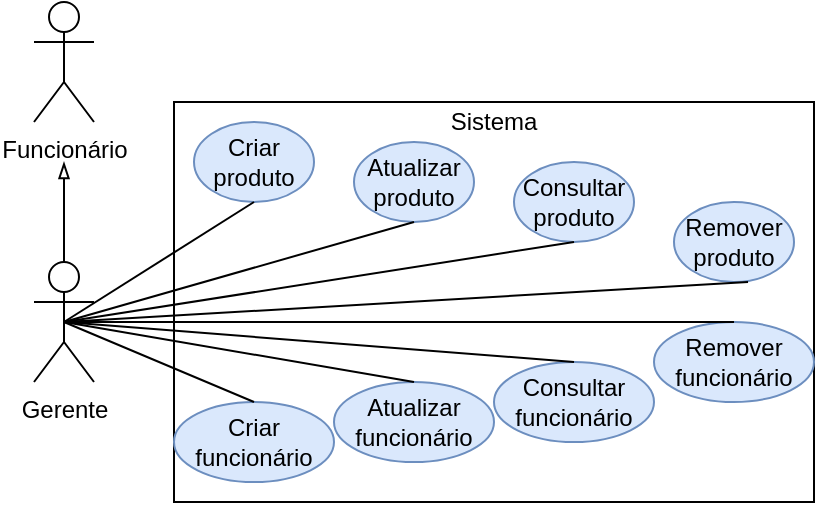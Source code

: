 <mxfile version="15.7.0" type="device"><diagram id="J1_K-SEjIy1ZKZ4AhxxN" name="Page-1"><mxGraphModel dx="1345" dy="820" grid="1" gridSize="10" guides="1" tooltips="1" connect="1" arrows="1" fold="1" page="1" pageScale="1" pageWidth="827" pageHeight="1169" math="0" shadow="0"><root><mxCell id="0"/><mxCell id="1" parent="0"/><mxCell id="PZfMB_u0YXN7Pgld8vFv-1" value="Gerente" style="shape=umlActor;verticalLabelPosition=bottom;verticalAlign=top;html=1;outlineConnect=0;" vertex="1" parent="1"><mxGeometry x="110" y="320" width="30" height="60" as="geometry"/></mxCell><mxCell id="PZfMB_u0YXN7Pgld8vFv-5" value="" style="rounded=0;whiteSpace=wrap;html=1;" vertex="1" parent="1"><mxGeometry x="180" y="240" width="320" height="200" as="geometry"/></mxCell><mxCell id="PZfMB_u0YXN7Pgld8vFv-6" value="Sistema" style="text;html=1;strokeColor=none;fillColor=none;align=center;verticalAlign=middle;whiteSpace=wrap;rounded=0;" vertex="1" parent="1"><mxGeometry x="310" y="240" width="60" height="20" as="geometry"/></mxCell><mxCell id="PZfMB_u0YXN7Pgld8vFv-7" value="Criar produto" style="ellipse;whiteSpace=wrap;html=1;fillColor=#dae8fc;strokeColor=#6c8ebf;" vertex="1" parent="1"><mxGeometry x="190" y="250" width="60" height="40" as="geometry"/></mxCell><mxCell id="PZfMB_u0YXN7Pgld8vFv-8" value="Atualizar produto" style="ellipse;whiteSpace=wrap;html=1;fillColor=#dae8fc;strokeColor=#6c8ebf;" vertex="1" parent="1"><mxGeometry x="270" y="260" width="60" height="40" as="geometry"/></mxCell><mxCell id="PZfMB_u0YXN7Pgld8vFv-9" value="Consultar produto" style="ellipse;whiteSpace=wrap;html=1;fillColor=#dae8fc;strokeColor=#6c8ebf;" vertex="1" parent="1"><mxGeometry x="350" y="270" width="60" height="40" as="geometry"/></mxCell><mxCell id="PZfMB_u0YXN7Pgld8vFv-10" value="Remover produto" style="ellipse;whiteSpace=wrap;html=1;fillColor=#dae8fc;strokeColor=#6c8ebf;" vertex="1" parent="1"><mxGeometry x="430" y="290" width="60" height="40" as="geometry"/></mxCell><mxCell id="PZfMB_u0YXN7Pgld8vFv-11" value="Criar funcionário" style="ellipse;whiteSpace=wrap;html=1;fillColor=#dae8fc;strokeColor=#6c8ebf;" vertex="1" parent="1"><mxGeometry x="180" y="390" width="80" height="40" as="geometry"/></mxCell><mxCell id="PZfMB_u0YXN7Pgld8vFv-12" value="Atualizar funcionário" style="ellipse;whiteSpace=wrap;html=1;fillColor=#dae8fc;strokeColor=#6c8ebf;" vertex="1" parent="1"><mxGeometry x="260" y="380" width="80" height="40" as="geometry"/></mxCell><mxCell id="PZfMB_u0YXN7Pgld8vFv-13" value="Consultar funcionário" style="ellipse;whiteSpace=wrap;html=1;fillColor=#dae8fc;strokeColor=#6c8ebf;" vertex="1" parent="1"><mxGeometry x="340" y="370" width="80" height="40" as="geometry"/></mxCell><mxCell id="PZfMB_u0YXN7Pgld8vFv-14" value="Remover funcionário" style="ellipse;whiteSpace=wrap;html=1;fillColor=#dae8fc;strokeColor=#6c8ebf;" vertex="1" parent="1"><mxGeometry x="420" y="350" width="80" height="40" as="geometry"/></mxCell><mxCell id="PZfMB_u0YXN7Pgld8vFv-15" value="" style="endArrow=none;html=1;rounded=0;exitX=0.5;exitY=0.5;exitDx=0;exitDy=0;exitPerimeter=0;entryX=0.5;entryY=1;entryDx=0;entryDy=0;" edge="1" parent="1" source="PZfMB_u0YXN7Pgld8vFv-1" target="PZfMB_u0YXN7Pgld8vFv-7"><mxGeometry width="50" height="50" relative="1" as="geometry"><mxPoint x="200" y="520" as="sourcePoint"/><mxPoint x="250" y="470" as="targetPoint"/></mxGeometry></mxCell><mxCell id="PZfMB_u0YXN7Pgld8vFv-16" value="" style="endArrow=none;html=1;rounded=0;exitX=0.5;exitY=0.5;exitDx=0;exitDy=0;exitPerimeter=0;entryX=0.5;entryY=1;entryDx=0;entryDy=0;" edge="1" parent="1" source="PZfMB_u0YXN7Pgld8vFv-1" target="PZfMB_u0YXN7Pgld8vFv-8"><mxGeometry width="50" height="50" relative="1" as="geometry"><mxPoint x="135" y="370.98" as="sourcePoint"/><mxPoint x="230" y="300" as="targetPoint"/></mxGeometry></mxCell><mxCell id="PZfMB_u0YXN7Pgld8vFv-17" value="" style="endArrow=none;html=1;rounded=0;exitX=0.5;exitY=0.5;exitDx=0;exitDy=0;exitPerimeter=0;entryX=0.5;entryY=1;entryDx=0;entryDy=0;" edge="1" parent="1" source="PZfMB_u0YXN7Pgld8vFv-1" target="PZfMB_u0YXN7Pgld8vFv-9"><mxGeometry width="50" height="50" relative="1" as="geometry"><mxPoint x="135" y="360" as="sourcePoint"/><mxPoint x="230" y="300" as="targetPoint"/></mxGeometry></mxCell><mxCell id="PZfMB_u0YXN7Pgld8vFv-18" value="" style="endArrow=none;html=1;rounded=0;exitX=0.5;exitY=0.5;exitDx=0;exitDy=0;exitPerimeter=0;entryX=0.617;entryY=1;entryDx=0;entryDy=0;entryPerimeter=0;" edge="1" parent="1" source="PZfMB_u0YXN7Pgld8vFv-1" target="PZfMB_u0YXN7Pgld8vFv-10"><mxGeometry width="50" height="50" relative="1" as="geometry"><mxPoint x="135" y="360" as="sourcePoint"/><mxPoint x="390" y="320" as="targetPoint"/></mxGeometry></mxCell><mxCell id="PZfMB_u0YXN7Pgld8vFv-19" value="" style="endArrow=none;html=1;rounded=0;exitX=0.5;exitY=0.5;exitDx=0;exitDy=0;exitPerimeter=0;entryX=0.5;entryY=0;entryDx=0;entryDy=0;" edge="1" parent="1" source="PZfMB_u0YXN7Pgld8vFv-1" target="PZfMB_u0YXN7Pgld8vFv-14"><mxGeometry width="50" height="50" relative="1" as="geometry"><mxPoint x="135" y="360" as="sourcePoint"/><mxPoint x="477.02" y="340" as="targetPoint"/></mxGeometry></mxCell><mxCell id="PZfMB_u0YXN7Pgld8vFv-20" value="" style="endArrow=none;html=1;rounded=0;exitX=0.5;exitY=0.5;exitDx=0;exitDy=0;exitPerimeter=0;entryX=0.5;entryY=0;entryDx=0;entryDy=0;" edge="1" parent="1" source="PZfMB_u0YXN7Pgld8vFv-1" target="PZfMB_u0YXN7Pgld8vFv-13"><mxGeometry width="50" height="50" relative="1" as="geometry"><mxPoint x="135" y="360" as="sourcePoint"/><mxPoint x="470" y="360" as="targetPoint"/></mxGeometry></mxCell><mxCell id="PZfMB_u0YXN7Pgld8vFv-21" value="" style="endArrow=none;html=1;rounded=0;exitX=0.5;exitY=0.5;exitDx=0;exitDy=0;exitPerimeter=0;entryX=0.5;entryY=0;entryDx=0;entryDy=0;" edge="1" parent="1" source="PZfMB_u0YXN7Pgld8vFv-1" target="PZfMB_u0YXN7Pgld8vFv-12"><mxGeometry width="50" height="50" relative="1" as="geometry"><mxPoint x="135" y="360" as="sourcePoint"/><mxPoint x="390" y="380" as="targetPoint"/></mxGeometry></mxCell><mxCell id="PZfMB_u0YXN7Pgld8vFv-22" value="" style="endArrow=none;html=1;rounded=0;exitX=0.5;exitY=0.5;exitDx=0;exitDy=0;exitPerimeter=0;entryX=0.5;entryY=0;entryDx=0;entryDy=0;" edge="1" parent="1" source="PZfMB_u0YXN7Pgld8vFv-1" target="PZfMB_u0YXN7Pgld8vFv-11"><mxGeometry width="50" height="50" relative="1" as="geometry"><mxPoint x="135" y="360" as="sourcePoint"/><mxPoint x="310" y="390" as="targetPoint"/></mxGeometry></mxCell><mxCell id="PZfMB_u0YXN7Pgld8vFv-23" value="Funcionário" style="shape=umlActor;verticalLabelPosition=bottom;verticalAlign=top;html=1;outlineConnect=0;" vertex="1" parent="1"><mxGeometry x="110" y="190" width="30" height="60" as="geometry"/></mxCell><mxCell id="PZfMB_u0YXN7Pgld8vFv-25" value="" style="endArrow=blockThin;html=1;rounded=0;endFill=0;exitX=0.5;exitY=0;exitDx=0;exitDy=0;exitPerimeter=0;" edge="1" parent="1" source="PZfMB_u0YXN7Pgld8vFv-1"><mxGeometry width="50" height="50" relative="1" as="geometry"><mxPoint x="70" y="335" as="sourcePoint"/><mxPoint x="125" y="270" as="targetPoint"/></mxGeometry></mxCell></root></mxGraphModel></diagram></mxfile>